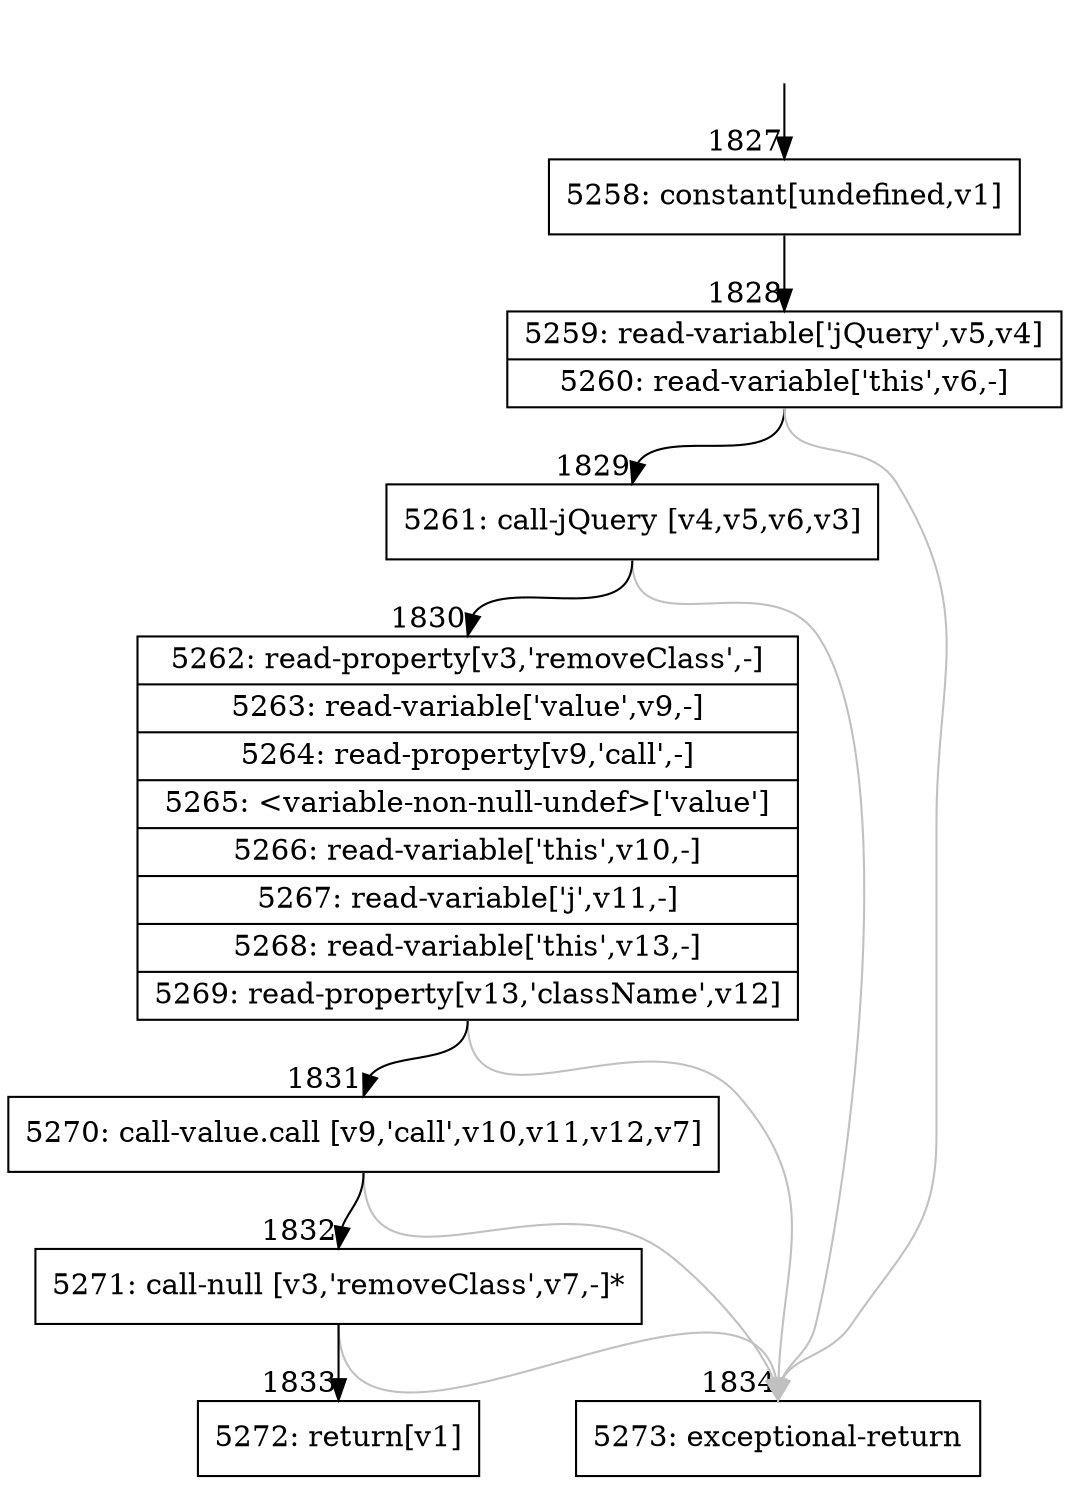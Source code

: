 digraph {
rankdir="TD"
BB_entry132[shape=none,label=""];
BB_entry132 -> BB1827 [tailport=s, headport=n, headlabel="    1827"]
BB1827 [shape=record label="{5258: constant[undefined,v1]}" ] 
BB1827 -> BB1828 [tailport=s, headport=n, headlabel="      1828"]
BB1828 [shape=record label="{5259: read-variable['jQuery',v5,v4]|5260: read-variable['this',v6,-]}" ] 
BB1828 -> BB1829 [tailport=s, headport=n, headlabel="      1829"]
BB1828 -> BB1834 [tailport=s, headport=n, color=gray, headlabel="      1834"]
BB1829 [shape=record label="{5261: call-jQuery [v4,v5,v6,v3]}" ] 
BB1829 -> BB1830 [tailport=s, headport=n, headlabel="      1830"]
BB1829 -> BB1834 [tailport=s, headport=n, color=gray]
BB1830 [shape=record label="{5262: read-property[v3,'removeClass',-]|5263: read-variable['value',v9,-]|5264: read-property[v9,'call',-]|5265: \<variable-non-null-undef\>['value']|5266: read-variable['this',v10,-]|5267: read-variable['j',v11,-]|5268: read-variable['this',v13,-]|5269: read-property[v13,'className',v12]}" ] 
BB1830 -> BB1831 [tailport=s, headport=n, headlabel="      1831"]
BB1830 -> BB1834 [tailport=s, headport=n, color=gray]
BB1831 [shape=record label="{5270: call-value.call [v9,'call',v10,v11,v12,v7]}" ] 
BB1831 -> BB1832 [tailport=s, headport=n, headlabel="      1832"]
BB1831 -> BB1834 [tailport=s, headport=n, color=gray]
BB1832 [shape=record label="{5271: call-null [v3,'removeClass',v7,-]*}" ] 
BB1832 -> BB1833 [tailport=s, headport=n, headlabel="      1833"]
BB1832 -> BB1834 [tailport=s, headport=n, color=gray]
BB1833 [shape=record label="{5272: return[v1]}" ] 
BB1834 [shape=record label="{5273: exceptional-return}" ] 
//#$~ 2118
}
